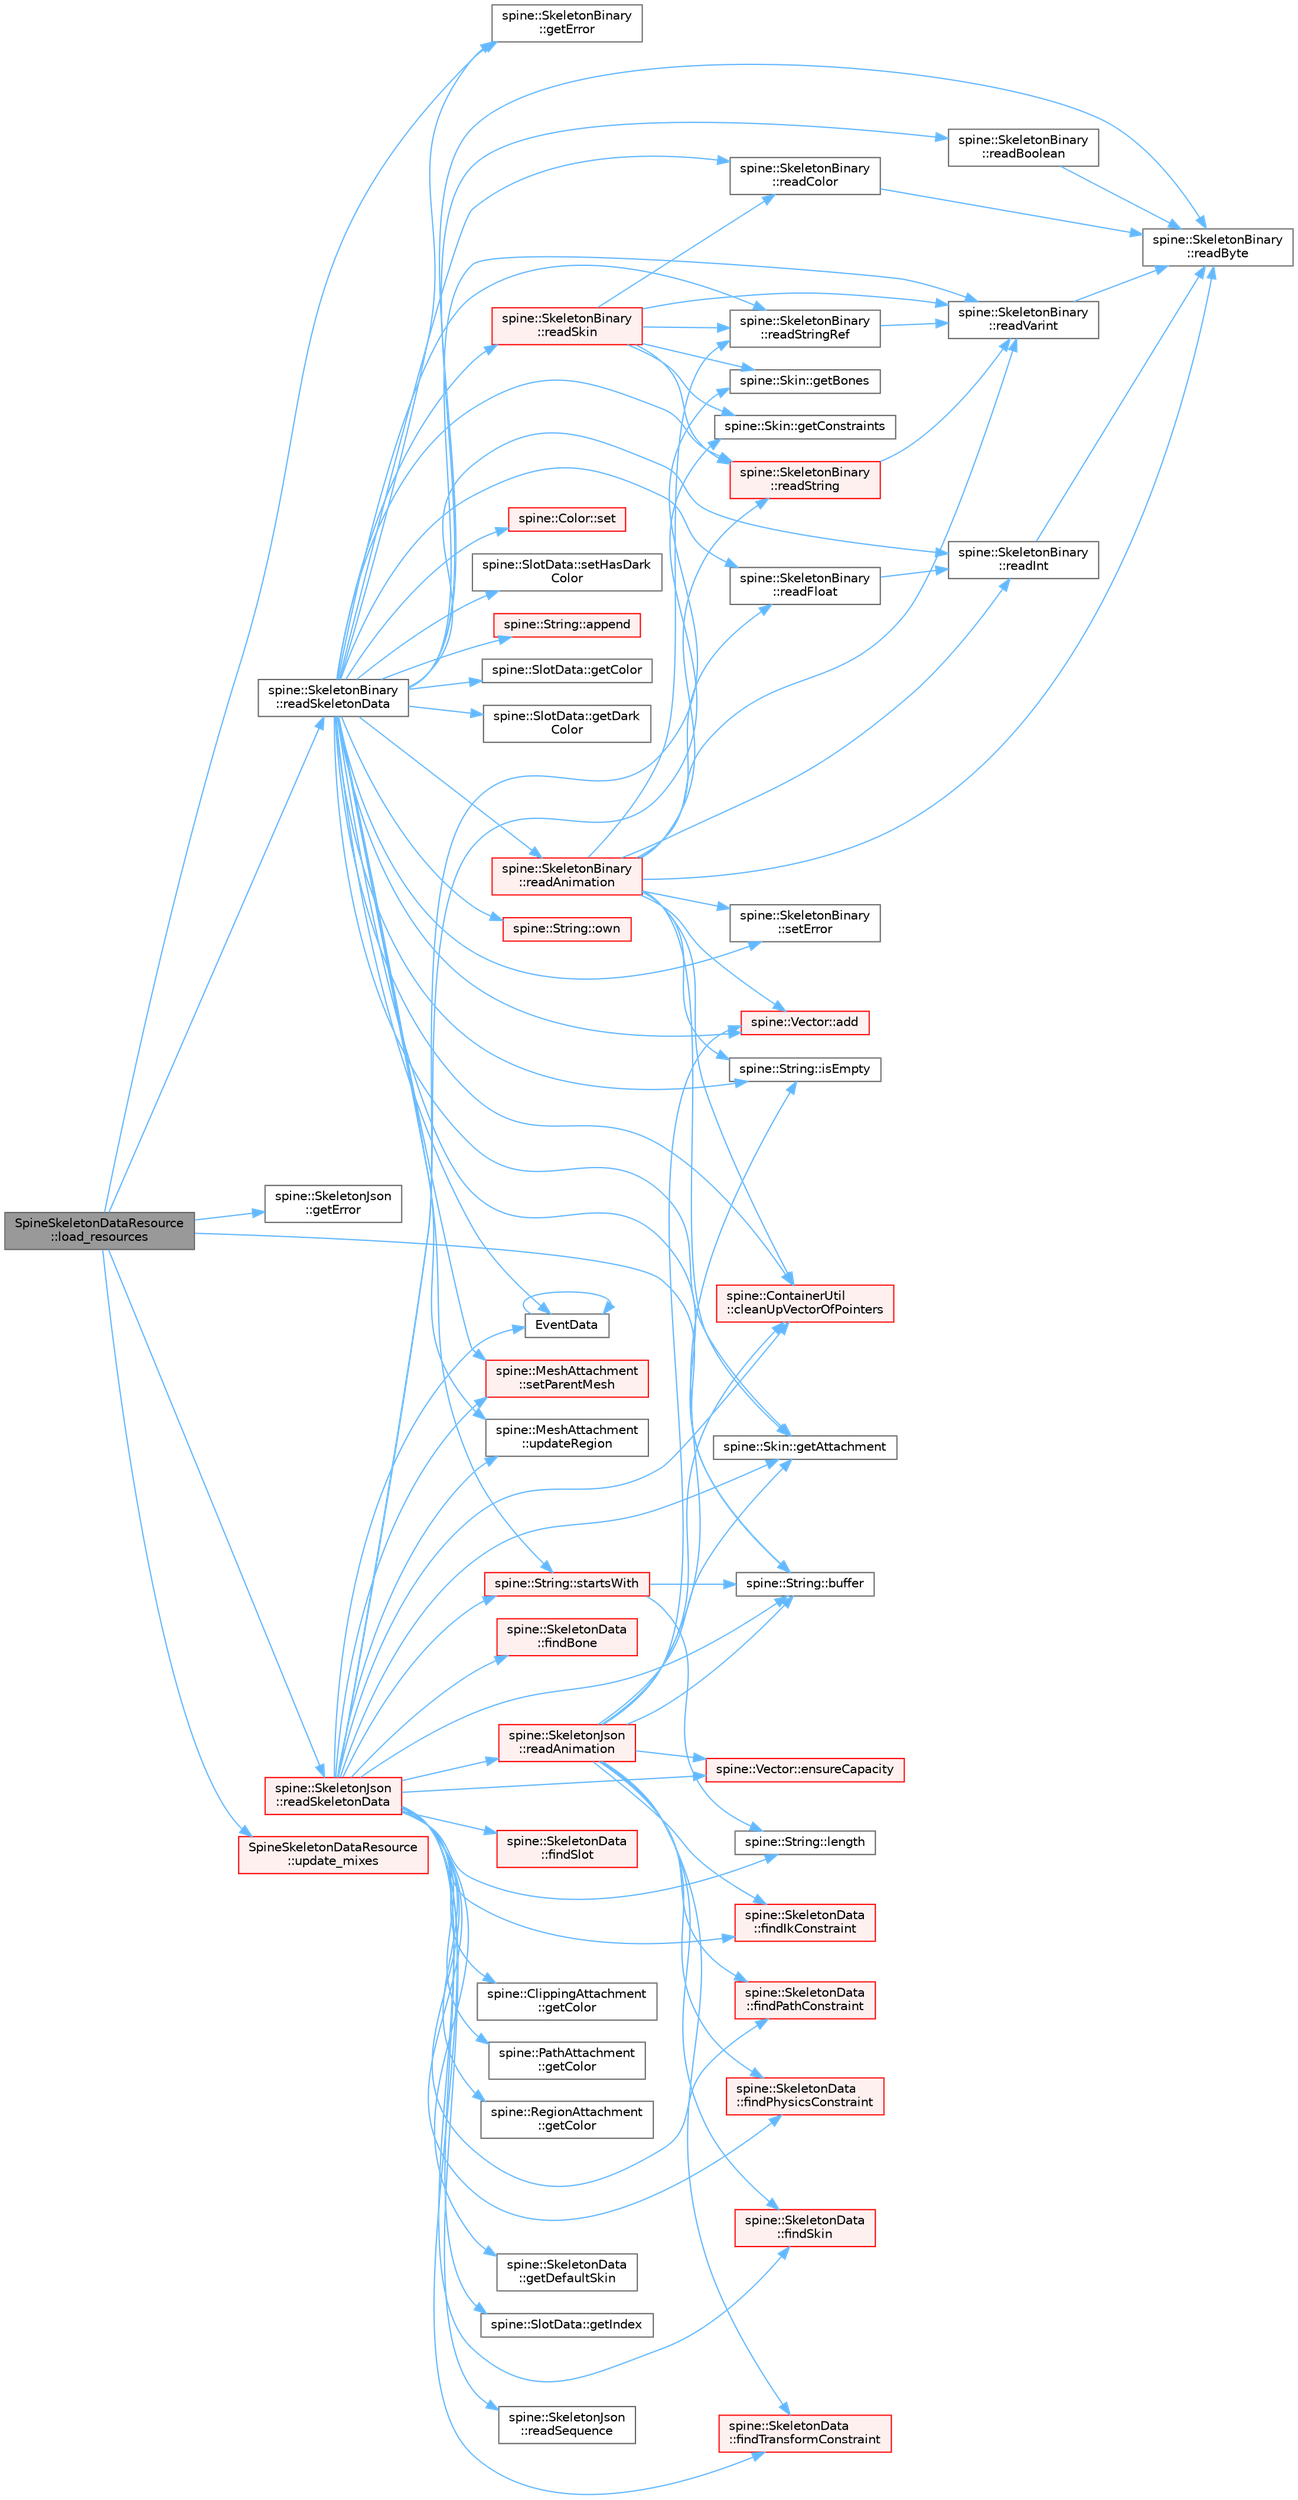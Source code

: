 digraph "SpineSkeletonDataResource::load_resources"
{
 // LATEX_PDF_SIZE
  bgcolor="transparent";
  edge [fontname=Helvetica,fontsize=10,labelfontname=Helvetica,labelfontsize=10];
  node [fontname=Helvetica,fontsize=10,shape=box,height=0.2,width=0.4];
  rankdir="LR";
  Node1 [id="Node000001",label="SpineSkeletonDataResource\l::load_resources",height=0.2,width=0.4,color="gray40", fillcolor="grey60", style="filled", fontcolor="black",tooltip=" "];
  Node1 -> Node2 [id="edge1_Node000001_Node000002",color="steelblue1",style="solid",tooltip=" "];
  Node2 [id="Node000002",label="spine::String::buffer",height=0.2,width=0.4,color="grey40", fillcolor="white", style="filled",URL="$classspine_1_1_string.html#a7a6a5c45e2a732eb90cedf07434315b0",tooltip=" "];
  Node1 -> Node3 [id="edge2_Node000001_Node000003",color="steelblue1",style="solid",tooltip=" "];
  Node3 [id="Node000003",label="spine::SkeletonBinary\l::getError",height=0.2,width=0.4,color="grey40", fillcolor="white", style="filled",URL="$classspine_1_1_skeleton_binary.html#a5a2736aa51c89fd9a0dd15dcc5c50ceb",tooltip=" "];
  Node1 -> Node4 [id="edge3_Node000001_Node000004",color="steelblue1",style="solid",tooltip=" "];
  Node4 [id="Node000004",label="spine::SkeletonJson\l::getError",height=0.2,width=0.4,color="grey40", fillcolor="white", style="filled",URL="$classspine_1_1_skeleton_json.html#acd6a88e835d0e64c7f95be671961dc4d",tooltip=" "];
  Node1 -> Node5 [id="edge4_Node000001_Node000005",color="steelblue1",style="solid",tooltip=" "];
  Node5 [id="Node000005",label="spine::SkeletonBinary\l::readSkeletonData",height=0.2,width=0.4,color="grey40", fillcolor="white", style="filled",URL="$classspine_1_1_skeleton_binary.html#a68d722847b910e1b23ed086df8aa5ff9",tooltip=" "];
  Node5 -> Node6 [id="edge5_Node000005_Node000006",color="steelblue1",style="solid",tooltip=" "];
  Node6 [id="Node000006",label="spine::Vector::add",height=0.2,width=0.4,color="red", fillcolor="#FFF0F0", style="filled",URL="$classspine_1_1_vector.html#ae2e7551c569fe19dd9d4528e2eaaf940",tooltip=" "];
  Node5 -> Node13 [id="edge6_Node000005_Node000013",color="steelblue1",style="solid",tooltip=" "];
  Node13 [id="Node000013",label="spine::String::append",height=0.2,width=0.4,color="red", fillcolor="#FFF0F0", style="filled",URL="$classspine_1_1_string.html#a9ac15fee0bcaa5a01590b5f977a951a4",tooltip=" "];
  Node5 -> Node2 [id="edge7_Node000005_Node000002",color="steelblue1",style="solid",tooltip=" "];
  Node5 -> Node15 [id="edge8_Node000005_Node000015",color="steelblue1",style="solid",tooltip=" "];
  Node15 [id="Node000015",label="spine::ContainerUtil\l::cleanUpVectorOfPointers",height=0.2,width=0.4,color="red", fillcolor="#FFF0F0", style="filled",URL="$classspine_1_1_container_util.html#a2e7cff4eb3faa8d89515842f46220c07",tooltip=" "];
  Node5 -> Node19 [id="edge9_Node000005_Node000019",color="steelblue1",style="solid",tooltip=" "];
  Node19 [id="Node000019",label="EventData",height=0.2,width=0.4,color="grey40", fillcolor="white", style="filled",URL="$etw_8h.html#a1150dca5d1943d5e54ad4071d4aa36b9",tooltip=" "];
  Node19 -> Node19 [id="edge10_Node000019_Node000019",color="steelblue1",style="solid",tooltip=" "];
  Node5 -> Node20 [id="edge11_Node000005_Node000020",color="steelblue1",style="solid",tooltip=" "];
  Node20 [id="Node000020",label="spine::Skin::getAttachment",height=0.2,width=0.4,color="grey40", fillcolor="white", style="filled",URL="$classspine_1_1_skin.html#ad55ba7c96a22601f7c943d503ff29c04",tooltip="Returns the attachment for the specified slot index and name, or NULL."];
  Node5 -> Node21 [id="edge12_Node000005_Node000021",color="steelblue1",style="solid",tooltip=" "];
  Node21 [id="Node000021",label="spine::SlotData::getColor",height=0.2,width=0.4,color="grey40", fillcolor="white", style="filled",URL="$classspine_1_1_slot_data.html#abda65416906159c245642f0da8b7de78",tooltip=" "];
  Node5 -> Node22 [id="edge13_Node000005_Node000022",color="steelblue1",style="solid",tooltip=" "];
  Node22 [id="Node000022",label="spine::SlotData::getDark\lColor",height=0.2,width=0.4,color="grey40", fillcolor="white", style="filled",URL="$classspine_1_1_slot_data.html#a40b7cd02886a78fc6b69f756b717f4df",tooltip=" "];
  Node5 -> Node3 [id="edge14_Node000005_Node000003",color="steelblue1",style="solid",tooltip=" "];
  Node5 -> Node23 [id="edge15_Node000005_Node000023",color="steelblue1",style="solid",tooltip=" "];
  Node23 [id="Node000023",label="spine::String::isEmpty",height=0.2,width=0.4,color="grey40", fillcolor="white", style="filled",URL="$classspine_1_1_string.html#a8f667117a263cb9f536c57c49a52cac7",tooltip=" "];
  Node5 -> Node24 [id="edge16_Node000005_Node000024",color="steelblue1",style="solid",tooltip=" "];
  Node24 [id="Node000024",label="spine::String::own",height=0.2,width=0.4,color="red", fillcolor="#FFF0F0", style="filled",URL="$classspine_1_1_string.html#a83d95fb1a412b1ac51cfb27a69533732",tooltip=" "];
  Node5 -> Node26 [id="edge17_Node000005_Node000026",color="steelblue1",style="solid",tooltip=" "];
  Node26 [id="Node000026",label="spine::SkeletonBinary\l::readAnimation",height=0.2,width=0.4,color="red", fillcolor="#FFF0F0", style="filled",URL="$classspine_1_1_skeleton_binary.html#ae48ba54d8d4a4aed8c1c5c38f5d7ce74",tooltip=" "];
  Node26 -> Node6 [id="edge18_Node000026_Node000006",color="steelblue1",style="solid",tooltip=" "];
  Node26 -> Node15 [id="edge19_Node000026_Node000015",color="steelblue1",style="solid",tooltip=" "];
  Node26 -> Node20 [id="edge20_Node000026_Node000020",color="steelblue1",style="solid",tooltip=" "];
  Node26 -> Node23 [id="edge21_Node000026_Node000023",color="steelblue1",style="solid",tooltip=" "];
  Node26 -> Node35 [id="edge22_Node000026_Node000035",color="steelblue1",style="solid",tooltip=" "];
  Node35 [id="Node000035",label="spine::SkeletonBinary\l::readByte",height=0.2,width=0.4,color="grey40", fillcolor="white", style="filled",URL="$classspine_1_1_skeleton_binary.html#a095661fffac6234e86a172f8c5aeddcb",tooltip=" "];
  Node26 -> Node36 [id="edge23_Node000026_Node000036",color="steelblue1",style="solid",tooltip=" "];
  Node36 [id="Node000036",label="spine::SkeletonBinary\l::readFloat",height=0.2,width=0.4,color="grey40", fillcolor="white", style="filled",URL="$classspine_1_1_skeleton_binary.html#ac8ba35026e33ea8352940c49334d0f97",tooltip=" "];
  Node36 -> Node37 [id="edge24_Node000036_Node000037",color="steelblue1",style="solid",tooltip=" "];
  Node37 [id="Node000037",label="spine::SkeletonBinary\l::readInt",height=0.2,width=0.4,color="grey40", fillcolor="white", style="filled",URL="$classspine_1_1_skeleton_binary.html#a62f0f3bf22303a9b45be9845d23e7365",tooltip=" "];
  Node37 -> Node35 [id="edge25_Node000037_Node000035",color="steelblue1",style="solid",tooltip=" "];
  Node26 -> Node37 [id="edge26_Node000026_Node000037",color="steelblue1",style="solid",tooltip=" "];
  Node26 -> Node39 [id="edge27_Node000026_Node000039",color="steelblue1",style="solid",tooltip=" "];
  Node39 [id="Node000039",label="spine::SkeletonBinary\l::readString",height=0.2,width=0.4,color="red", fillcolor="#FFF0F0", style="filled",URL="$classspine_1_1_skeleton_binary.html#a7ad5463859fc0ed56595bfad5c53996c",tooltip=" "];
  Node39 -> Node41 [id="edge28_Node000039_Node000041",color="steelblue1",style="solid",tooltip=" "];
  Node41 [id="Node000041",label="spine::SkeletonBinary\l::readVarint",height=0.2,width=0.4,color="grey40", fillcolor="white", style="filled",URL="$classspine_1_1_skeleton_binary.html#ae9711cebdda38bd5ece8a716e31aae26",tooltip=" "];
  Node41 -> Node35 [id="edge29_Node000041_Node000035",color="steelblue1",style="solid",tooltip=" "];
  Node26 -> Node42 [id="edge30_Node000026_Node000042",color="steelblue1",style="solid",tooltip=" "];
  Node42 [id="Node000042",label="spine::SkeletonBinary\l::readStringRef",height=0.2,width=0.4,color="grey40", fillcolor="white", style="filled",URL="$classspine_1_1_skeleton_binary.html#a6334309ba98869a5d248e50d59f1435f",tooltip=" "];
  Node42 -> Node41 [id="edge31_Node000042_Node000041",color="steelblue1",style="solid",tooltip=" "];
  Node26 -> Node41 [id="edge32_Node000026_Node000041",color="steelblue1",style="solid",tooltip=" "];
  Node26 -> Node50 [id="edge33_Node000026_Node000050",color="steelblue1",style="solid",tooltip=" "];
  Node50 [id="Node000050",label="spine::SkeletonBinary\l::setError",height=0.2,width=0.4,color="grey40", fillcolor="white", style="filled",URL="$classspine_1_1_skeleton_binary.html#a347d48f7c29d044b1c32f23cd9654b83",tooltip=" "];
  Node5 -> Node66 [id="edge34_Node000005_Node000066",color="steelblue1",style="solid",tooltip=" "];
  Node66 [id="Node000066",label="spine::SkeletonBinary\l::readBoolean",height=0.2,width=0.4,color="grey40", fillcolor="white", style="filled",URL="$classspine_1_1_skeleton_binary.html#a15850bb66df2c0c0755d73083cff3d02",tooltip=" "];
  Node66 -> Node35 [id="edge35_Node000066_Node000035",color="steelblue1",style="solid",tooltip=" "];
  Node5 -> Node35 [id="edge36_Node000005_Node000035",color="steelblue1",style="solid",tooltip=" "];
  Node5 -> Node67 [id="edge37_Node000005_Node000067",color="steelblue1",style="solid",tooltip=" "];
  Node67 [id="Node000067",label="spine::SkeletonBinary\l::readColor",height=0.2,width=0.4,color="grey40", fillcolor="white", style="filled",URL="$classspine_1_1_skeleton_binary.html#aebe813dca14431e105464a5b82cdc439",tooltip=" "];
  Node67 -> Node35 [id="edge38_Node000067_Node000035",color="steelblue1",style="solid",tooltip=" "];
  Node5 -> Node36 [id="edge39_Node000005_Node000036",color="steelblue1",style="solid",tooltip=" "];
  Node5 -> Node37 [id="edge40_Node000005_Node000037",color="steelblue1",style="solid",tooltip=" "];
  Node5 -> Node68 [id="edge41_Node000005_Node000068",color="steelblue1",style="solid",tooltip=" "];
  Node68 [id="Node000068",label="spine::SkeletonBinary\l::readSkin",height=0.2,width=0.4,color="red", fillcolor="#FFF0F0", style="filled",URL="$classspine_1_1_skeleton_binary.html#acb551edd7c737215e10d2e94bdca5dbc",tooltip=" "];
  Node68 -> Node69 [id="edge42_Node000068_Node000069",color="steelblue1",style="solid",tooltip=" "];
  Node69 [id="Node000069",label="spine::Skin::getBones",height=0.2,width=0.4,color="grey40", fillcolor="white", style="filled",URL="$classspine_1_1_skin.html#ac5e7ef94300c4f8dea479e565874aed5",tooltip=" "];
  Node68 -> Node71 [id="edge43_Node000068_Node000071",color="steelblue1",style="solid",tooltip=" "];
  Node71 [id="Node000071",label="spine::Skin::getConstraints",height=0.2,width=0.4,color="grey40", fillcolor="white", style="filled",URL="$classspine_1_1_skin.html#af55270c73e433a301514a54197d59ca8",tooltip=" "];
  Node68 -> Node67 [id="edge44_Node000068_Node000067",color="steelblue1",style="solid",tooltip=" "];
  Node68 -> Node39 [id="edge45_Node000068_Node000039",color="steelblue1",style="solid",tooltip=" "];
  Node68 -> Node42 [id="edge46_Node000068_Node000042",color="steelblue1",style="solid",tooltip=" "];
  Node68 -> Node41 [id="edge47_Node000068_Node000041",color="steelblue1",style="solid",tooltip=" "];
  Node5 -> Node39 [id="edge48_Node000005_Node000039",color="steelblue1",style="solid",tooltip=" "];
  Node5 -> Node42 [id="edge49_Node000005_Node000042",color="steelblue1",style="solid",tooltip=" "];
  Node5 -> Node41 [id="edge50_Node000005_Node000041",color="steelblue1",style="solid",tooltip=" "];
  Node5 -> Node81 [id="edge51_Node000005_Node000081",color="steelblue1",style="solid",tooltip=" "];
  Node81 [id="Node000081",label="spine::Color::set",height=0.2,width=0.4,color="red", fillcolor="#FFF0F0", style="filled",URL="$classspine_1_1_color.html#ab6f958efe5b82e1edbeac3b39997a6bc",tooltip=" "];
  Node5 -> Node50 [id="edge52_Node000005_Node000050",color="steelblue1",style="solid",tooltip=" "];
  Node5 -> Node91 [id="edge53_Node000005_Node000091",color="steelblue1",style="solid",tooltip=" "];
  Node91 [id="Node000091",label="spine::SlotData::setHasDark\lColor",height=0.2,width=0.4,color="grey40", fillcolor="white", style="filled",URL="$classspine_1_1_slot_data.html#af50aab94a6e6663c29a8c80ae01990d9",tooltip=" "];
  Node5 -> Node92 [id="edge54_Node000005_Node000092",color="steelblue1",style="solid",tooltip=" "];
  Node92 [id="Node000092",label="spine::MeshAttachment\l::setParentMesh",height=0.2,width=0.4,color="red", fillcolor="#FFF0F0", style="filled",URL="$classspine_1_1_mesh_attachment.html#ad2d6ee80f36bd1535beabef075117d03",tooltip=" "];
  Node5 -> Node97 [id="edge55_Node000005_Node000097",color="steelblue1",style="solid",tooltip=" "];
  Node97 [id="Node000097",label="spine::String::startsWith",height=0.2,width=0.4,color="red", fillcolor="#FFF0F0", style="filled",URL="$classspine_1_1_string.html#aa09e1f3a358f17e9a010178a7d46929e",tooltip=" "];
  Node97 -> Node2 [id="edge56_Node000097_Node000002",color="steelblue1",style="solid",tooltip=" "];
  Node97 -> Node98 [id="edge57_Node000097_Node000098",color="steelblue1",style="solid",tooltip=" "];
  Node98 [id="Node000098",label="spine::String::length",height=0.2,width=0.4,color="grey40", fillcolor="white", style="filled",URL="$classspine_1_1_string.html#a9202816c29d44fa9aba519445312b05a",tooltip=" "];
  Node5 -> Node99 [id="edge58_Node000005_Node000099",color="steelblue1",style="solid",tooltip=" "];
  Node99 [id="Node000099",label="spine::MeshAttachment\l::updateRegion",height=0.2,width=0.4,color="grey40", fillcolor="white", style="filled",URL="$classspine_1_1_mesh_attachment.html#a3d053a9ee851dfcc8b74d75823ab1544",tooltip=" "];
  Node1 -> Node100 [id="edge59_Node000001_Node000100",color="steelblue1",style="solid",tooltip=" "];
  Node100 [id="Node000100",label="spine::SkeletonJson\l::readSkeletonData",height=0.2,width=0.4,color="red", fillcolor="#FFF0F0", style="filled",URL="$classspine_1_1_skeleton_json.html#a551144e8e2bab817514d6f3c47447637",tooltip=" "];
  Node100 -> Node2 [id="edge60_Node000100_Node000002",color="steelblue1",style="solid",tooltip=" "];
  Node100 -> Node15 [id="edge61_Node000100_Node000015",color="steelblue1",style="solid",tooltip=" "];
  Node100 -> Node30 [id="edge62_Node000100_Node000030",color="steelblue1",style="solid",tooltip=" "];
  Node30 [id="Node000030",label="spine::Vector::ensureCapacity",height=0.2,width=0.4,color="red", fillcolor="#FFF0F0", style="filled",URL="$classspine_1_1_vector.html#ac9cc83a60e188cfb07e824c4eb742e53",tooltip=" "];
  Node100 -> Node19 [id="edge63_Node000100_Node000019",color="steelblue1",style="solid",tooltip=" "];
  Node100 -> Node101 [id="edge64_Node000100_Node000101",color="steelblue1",style="solid",tooltip=" "];
  Node101 [id="Node000101",label="spine::SkeletonData\l::findBone",height=0.2,width=0.4,color="red", fillcolor="#FFF0F0", style="filled",URL="$classspine_1_1_skeleton_data.html#a9a7c4b358ba763771410e7c66f6c3400",tooltip=" "];
  Node100 -> Node103 [id="edge65_Node000100_Node000103",color="steelblue1",style="solid",tooltip=" "];
  Node103 [id="Node000103",label="spine::SkeletonData\l::findIkConstraint",height=0.2,width=0.4,color="red", fillcolor="#FFF0F0", style="filled",URL="$classspine_1_1_skeleton_data.html#a4107fef651c3d43189092f2f8e069616",tooltip=" "];
  Node100 -> Node104 [id="edge66_Node000100_Node000104",color="steelblue1",style="solid",tooltip=" "];
  Node104 [id="Node000104",label="spine::SkeletonData\l::findPathConstraint",height=0.2,width=0.4,color="red", fillcolor="#FFF0F0", style="filled",URL="$classspine_1_1_skeleton_data.html#ae4b4fc7a28f85e9738ad4b59e49cf655",tooltip=" "];
  Node100 -> Node105 [id="edge67_Node000100_Node000105",color="steelblue1",style="solid",tooltip=" "];
  Node105 [id="Node000105",label="spine::SkeletonData\l::findPhysicsConstraint",height=0.2,width=0.4,color="red", fillcolor="#FFF0F0", style="filled",URL="$classspine_1_1_skeleton_data.html#ab0eda35da70bac828472b322d2eba7a9",tooltip=" "];
  Node100 -> Node106 [id="edge68_Node000100_Node000106",color="steelblue1",style="solid",tooltip=" "];
  Node106 [id="Node000106",label="spine::SkeletonData\l::findSkin",height=0.2,width=0.4,color="red", fillcolor="#FFF0F0", style="filled",URL="$classspine_1_1_skeleton_data.html#accfdc319763dfb9cd90caf20f96d1e47",tooltip=" "];
  Node100 -> Node107 [id="edge69_Node000100_Node000107",color="steelblue1",style="solid",tooltip=" "];
  Node107 [id="Node000107",label="spine::SkeletonData\l::findSlot",height=0.2,width=0.4,color="red", fillcolor="#FFF0F0", style="filled",URL="$classspine_1_1_skeleton_data.html#ae3e3a12daeb2107571224d382f739f76",tooltip=" "];
  Node100 -> Node108 [id="edge70_Node000100_Node000108",color="steelblue1",style="solid",tooltip=" "];
  Node108 [id="Node000108",label="spine::SkeletonData\l::findTransformConstraint",height=0.2,width=0.4,color="red", fillcolor="#FFF0F0", style="filled",URL="$classspine_1_1_skeleton_data.html#a170d7a2beae531b08a4eb5b24d5e6897",tooltip=" "];
  Node100 -> Node20 [id="edge71_Node000100_Node000020",color="steelblue1",style="solid",tooltip=" "];
  Node100 -> Node69 [id="edge72_Node000100_Node000069",color="steelblue1",style="solid",tooltip=" "];
  Node100 -> Node74 [id="edge73_Node000100_Node000074",color="steelblue1",style="solid",tooltip=" "];
  Node74 [id="Node000074",label="spine::ClippingAttachment\l::getColor",height=0.2,width=0.4,color="grey40", fillcolor="white", style="filled",URL="$classspine_1_1_clipping_attachment.html#a4af61e7abfbaae7518ffca38c33ba815",tooltip=" "];
  Node100 -> Node109 [id="edge74_Node000100_Node000109",color="steelblue1",style="solid",tooltip=" "];
  Node109 [id="Node000109",label="spine::PathAttachment\l::getColor",height=0.2,width=0.4,color="grey40", fillcolor="white", style="filled",URL="$classspine_1_1_path_attachment.html#a2453e791a7ccabb730c91778189ae89d",tooltip=" "];
  Node100 -> Node75 [id="edge75_Node000100_Node000075",color="steelblue1",style="solid",tooltip=" "];
  Node75 [id="Node000075",label="spine::RegionAttachment\l::getColor",height=0.2,width=0.4,color="grey40", fillcolor="white", style="filled",URL="$classspine_1_1_region_attachment.html#ab7f22bbc560f9c046b8076ff970a38c5",tooltip=" "];
  Node100 -> Node71 [id="edge76_Node000100_Node000071",color="steelblue1",style="solid",tooltip=" "];
  Node100 -> Node110 [id="edge77_Node000100_Node000110",color="steelblue1",style="solid",tooltip=" "];
  Node110 [id="Node000110",label="spine::SkeletonData\l::getDefaultSkin",height=0.2,width=0.4,color="grey40", fillcolor="white", style="filled",URL="$classspine_1_1_skeleton_data.html#a039e328ed3cbf2f8508ea93faa8069b7",tooltip=" "];
  Node100 -> Node111 [id="edge78_Node000100_Node000111",color="steelblue1",style="solid",tooltip=" "];
  Node111 [id="Node000111",label="spine::SlotData::getIndex",height=0.2,width=0.4,color="grey40", fillcolor="white", style="filled",URL="$classspine_1_1_slot_data.html#a95f7359a40b73da709886c53a6202013",tooltip=" "];
  Node100 -> Node98 [id="edge79_Node000100_Node000098",color="steelblue1",style="solid",tooltip=" "];
  Node100 -> Node112 [id="edge80_Node000100_Node000112",color="steelblue1",style="solid",tooltip=" "];
  Node112 [id="Node000112",label="spine::SkeletonJson\l::readAnimation",height=0.2,width=0.4,color="red", fillcolor="#FFF0F0", style="filled",URL="$classspine_1_1_skeleton_json.html#aebd879d3f7ef433cbadd3f804db5daac",tooltip=" "];
  Node112 -> Node6 [id="edge81_Node000112_Node000006",color="steelblue1",style="solid",tooltip=" "];
  Node112 -> Node2 [id="edge82_Node000112_Node000002",color="steelblue1",style="solid",tooltip=" "];
  Node112 -> Node15 [id="edge83_Node000112_Node000015",color="steelblue1",style="solid",tooltip=" "];
  Node112 -> Node30 [id="edge84_Node000112_Node000030",color="steelblue1",style="solid",tooltip=" "];
  Node112 -> Node103 [id="edge85_Node000112_Node000103",color="steelblue1",style="solid",tooltip=" "];
  Node112 -> Node104 [id="edge86_Node000112_Node000104",color="steelblue1",style="solid",tooltip=" "];
  Node112 -> Node105 [id="edge87_Node000112_Node000105",color="steelblue1",style="solid",tooltip=" "];
  Node112 -> Node106 [id="edge88_Node000112_Node000106",color="steelblue1",style="solid",tooltip=" "];
  Node112 -> Node108 [id="edge89_Node000112_Node000108",color="steelblue1",style="solid",tooltip=" "];
  Node112 -> Node20 [id="edge90_Node000112_Node000020",color="steelblue1",style="solid",tooltip=" "];
  Node112 -> Node23 [id="edge91_Node000112_Node000023",color="steelblue1",style="solid",tooltip=" "];
  Node100 -> Node123 [id="edge92_Node000100_Node000123",color="steelblue1",style="solid",tooltip=" "];
  Node123 [id="Node000123",label="spine::SkeletonJson\l::readSequence",height=0.2,width=0.4,color="grey40", fillcolor="white", style="filled",URL="$classspine_1_1_skeleton_json.html#a4e74d3361b8fadcd61cfeb3067b8bdfc",tooltip=" "];
  Node100 -> Node92 [id="edge93_Node000100_Node000092",color="steelblue1",style="solid",tooltip=" "];
  Node100 -> Node97 [id="edge94_Node000100_Node000097",color="steelblue1",style="solid",tooltip=" "];
  Node100 -> Node99 [id="edge95_Node000100_Node000099",color="steelblue1",style="solid",tooltip=" "];
  Node1 -> Node125 [id="edge96_Node000001_Node000125",color="steelblue1",style="solid",tooltip=" "];
  Node125 [id="Node000125",label="SpineSkeletonDataResource\l::update_mixes",height=0.2,width=0.4,color="red", fillcolor="#FFF0F0", style="filled",URL="$class_spine_skeleton_data_resource.html#a002e3b29700c1ba3fa3f669cbde78878",tooltip=" "];
}
